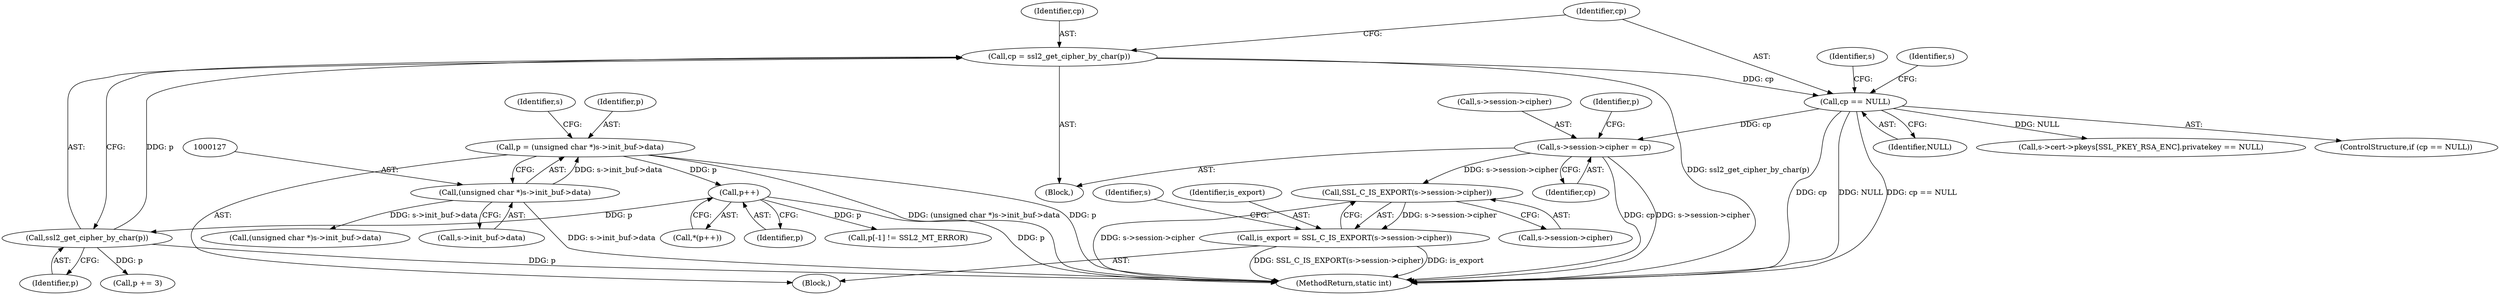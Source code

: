 digraph "0_openssl_d81a1600588b726c2bdccda7efad3cc7a87d6245_0@pointer" {
"1000221" [label="(Call,s->session->cipher = cp)"];
"1000208" [label="(Call,cp == NULL)"];
"1000203" [label="(Call,cp = ssl2_get_cipher_by_char(p))"];
"1000205" [label="(Call,ssl2_get_cipher_by_char(p))"];
"1000178" [label="(Call,p++)"];
"1000124" [label="(Call,p = (unsigned char *)s->init_buf->data)"];
"1000126" [label="(Call,(unsigned char *)s->init_buf->data)"];
"1000463" [label="(Call,SSL_C_IS_EXPORT(s->session->cipher))"];
"1000461" [label="(Call,is_export = SSL_C_IS_EXPORT(s->session->cipher))"];
"1000208" [label="(Call,cp == NULL)"];
"1000177" [label="(Call,*(p++))"];
"1000461" [label="(Call,is_export = SSL_C_IS_EXPORT(s->session->cipher))"];
"1000229" [label="(Identifier,p)"];
"1000183" [label="(Call,p[-1] != SSL2_MT_ERROR)"];
"1000222" [label="(Call,s->session->cipher)"];
"1000213" [label="(Identifier,s)"];
"1000139" [label="(Block,)"];
"1000207" [label="(ControlStructure,if (cp == NULL))"];
"1000210" [label="(Identifier,NULL)"];
"1000224" [label="(Identifier,s)"];
"1000179" [label="(Identifier,p)"];
"1000203" [label="(Call,cp = ssl2_get_cipher_by_char(p))"];
"1000126" [label="(Call,(unsigned char *)s->init_buf->data)"];
"1000462" [label="(Identifier,is_export)"];
"1000128" [label="(Call,s->init_buf->data)"];
"1000464" [label="(Call,s->session->cipher)"];
"1000125" [label="(Identifier,p)"];
"1000205" [label="(Call,ssl2_get_cipher_by_char(p))"];
"1000206" [label="(Identifier,p)"];
"1000228" [label="(Call,p += 3)"];
"1000227" [label="(Identifier,cp)"];
"1000473" [label="(Identifier,s)"];
"1000136" [label="(Identifier,s)"];
"1000178" [label="(Call,p++)"];
"1000124" [label="(Call,p = (unsigned char *)s->init_buf->data)"];
"1000209" [label="(Identifier,cp)"];
"1000286" [label="(Call,(unsigned char *)s->init_buf->data)"];
"1000221" [label="(Call,s->session->cipher = cp)"];
"1000701" [label="(MethodReturn,static int)"];
"1000204" [label="(Identifier,cp)"];
"1000109" [label="(Block,)"];
"1000440" [label="(Call,s->cert->pkeys[SSL_PKEY_RSA_ENC].privatekey == NULL)"];
"1000463" [label="(Call,SSL_C_IS_EXPORT(s->session->cipher))"];
"1000221" -> "1000139"  [label="AST: "];
"1000221" -> "1000227"  [label="CFG: "];
"1000222" -> "1000221"  [label="AST: "];
"1000227" -> "1000221"  [label="AST: "];
"1000229" -> "1000221"  [label="CFG: "];
"1000221" -> "1000701"  [label="DDG: cp"];
"1000221" -> "1000701"  [label="DDG: s->session->cipher"];
"1000208" -> "1000221"  [label="DDG: cp"];
"1000221" -> "1000463"  [label="DDG: s->session->cipher"];
"1000208" -> "1000207"  [label="AST: "];
"1000208" -> "1000210"  [label="CFG: "];
"1000209" -> "1000208"  [label="AST: "];
"1000210" -> "1000208"  [label="AST: "];
"1000213" -> "1000208"  [label="CFG: "];
"1000224" -> "1000208"  [label="CFG: "];
"1000208" -> "1000701"  [label="DDG: cp"];
"1000208" -> "1000701"  [label="DDG: NULL"];
"1000208" -> "1000701"  [label="DDG: cp == NULL"];
"1000203" -> "1000208"  [label="DDG: cp"];
"1000208" -> "1000440"  [label="DDG: NULL"];
"1000203" -> "1000139"  [label="AST: "];
"1000203" -> "1000205"  [label="CFG: "];
"1000204" -> "1000203"  [label="AST: "];
"1000205" -> "1000203"  [label="AST: "];
"1000209" -> "1000203"  [label="CFG: "];
"1000203" -> "1000701"  [label="DDG: ssl2_get_cipher_by_char(p)"];
"1000205" -> "1000203"  [label="DDG: p"];
"1000205" -> "1000206"  [label="CFG: "];
"1000206" -> "1000205"  [label="AST: "];
"1000205" -> "1000701"  [label="DDG: p"];
"1000178" -> "1000205"  [label="DDG: p"];
"1000205" -> "1000228"  [label="DDG: p"];
"1000178" -> "1000177"  [label="AST: "];
"1000178" -> "1000179"  [label="CFG: "];
"1000179" -> "1000178"  [label="AST: "];
"1000177" -> "1000178"  [label="CFG: "];
"1000178" -> "1000701"  [label="DDG: p"];
"1000124" -> "1000178"  [label="DDG: p"];
"1000178" -> "1000183"  [label="DDG: p"];
"1000124" -> "1000109"  [label="AST: "];
"1000124" -> "1000126"  [label="CFG: "];
"1000125" -> "1000124"  [label="AST: "];
"1000126" -> "1000124"  [label="AST: "];
"1000136" -> "1000124"  [label="CFG: "];
"1000124" -> "1000701"  [label="DDG: (unsigned char *)s->init_buf->data"];
"1000124" -> "1000701"  [label="DDG: p"];
"1000126" -> "1000124"  [label="DDG: s->init_buf->data"];
"1000126" -> "1000128"  [label="CFG: "];
"1000127" -> "1000126"  [label="AST: "];
"1000128" -> "1000126"  [label="AST: "];
"1000126" -> "1000701"  [label="DDG: s->init_buf->data"];
"1000126" -> "1000286"  [label="DDG: s->init_buf->data"];
"1000463" -> "1000461"  [label="AST: "];
"1000463" -> "1000464"  [label="CFG: "];
"1000464" -> "1000463"  [label="AST: "];
"1000461" -> "1000463"  [label="CFG: "];
"1000463" -> "1000701"  [label="DDG: s->session->cipher"];
"1000463" -> "1000461"  [label="DDG: s->session->cipher"];
"1000461" -> "1000109"  [label="AST: "];
"1000462" -> "1000461"  [label="AST: "];
"1000473" -> "1000461"  [label="CFG: "];
"1000461" -> "1000701"  [label="DDG: SSL_C_IS_EXPORT(s->session->cipher)"];
"1000461" -> "1000701"  [label="DDG: is_export"];
}
